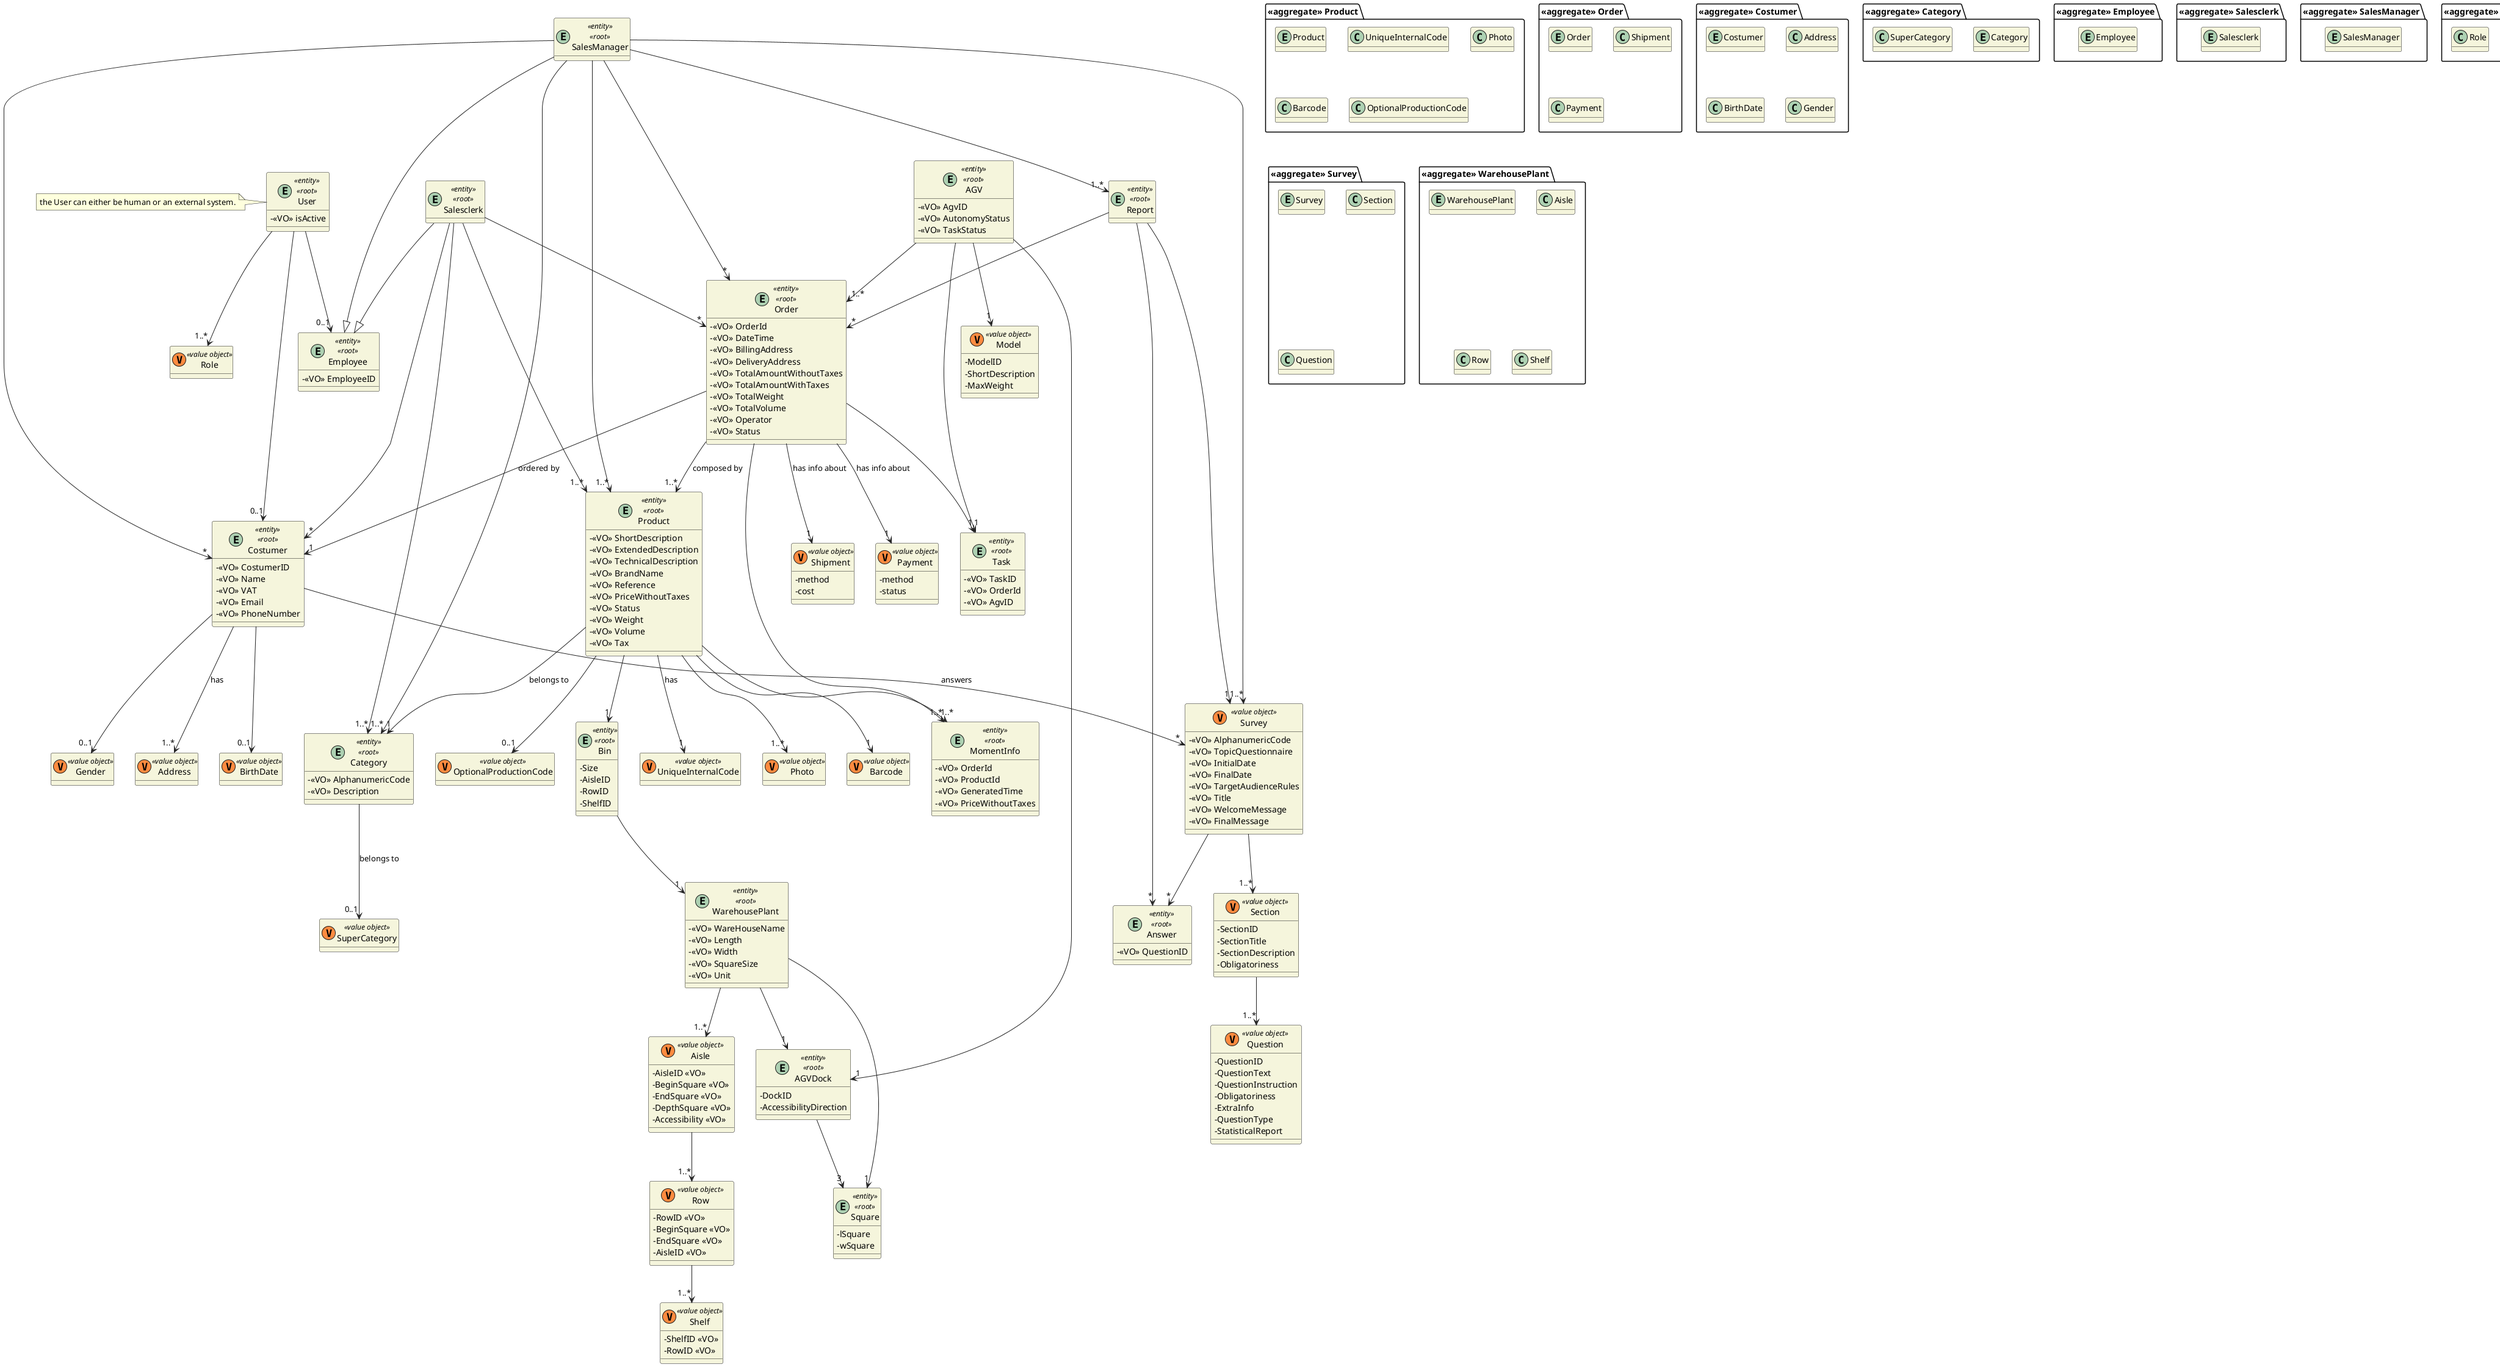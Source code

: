 @startuml

skinparam classAttributeIconSize 0
hide empty attributes
skinparam classBackgroundColor beige
skinparam ArrowColor #222222

/'Value Objects represented by C'/
/'class UniqueInternalCode <<value object >>
class Photo <<value object >>'/

package "<<aggregate>> Product" {
    entity Product
    class UniqueInternalCode
    class Photo
    class Barcode
    class OptionalProductionCode
}

package "<<aggregate>> Category" {
    entity Category
    class SuperCategory
}

package "<<aggregate>> Order" {
    entity Order
    class Shipment
    class Payment
}

package "<<aggregate>> Costumer" {
    entity Costumer
    class Address
    class BirthDate
    class Gender
}

package "<<aggregate>> Survey" {
    entity Survey
    class Section
    class Question
}

package "<<aggregate>> Employee" {
    entity Employee
}

package "<<aggregate>> Salesclerk" {
    entity Salesclerk
}

package "<<aggregate>> SalesManager" {
    entity SalesManager
}

package "<<aggregate>> User" {
    entity User
    class Role
}

package "<<aggregate>> AGV" {
    entity AGV
    /'class AGVPosition'/
    class Model
}

package "<<aggregate>> Report" {
    entity Report
}

package "<<aggragte>> Task" {
    entity Task
}

package "<<aggregate>> MomentInfo" {
    entity MomentInfo
}

package "<<aggregate>> Answer" {
    entity Answer
}

package "<<aggregate>> WarehousePlant" {
    entity WarehousePlant
    class Aisle
    class Row
    class Shelf
}

package "<<aggregate>> Square" {
    entity Square
}

package "<<aggregate>> AGVDock" {
    entity AGVDock
}

/'package "<<aggregate>> Tax" {
    entity Tax
}'/

package "<<aggregate>> Bin" {
    entity Bin
}

entity Product <<entity>> <<root>> {
    -<<VO>> ShortDescription
    -<<VO>> ExtendedDescription
    -<<VO>> TechnicalDescription
    -<<VO>> BrandName
    -<<VO>> Reference
    -<<VO>> PriceWithoutTaxes
    -<<VO>> Status /'Available, Temporarily Unavailable, Unavailable'/
    -<<VO>> Weight
    -<<VO>> Volume
    -<<VO>> Tax
}

class UniqueInternalCode <<(V,#FF8B40) value object>>
class Photo <<(V,#FF8B40) value object>>
class Barcode <<(V,#FF8B40) value object>>
class OptionalProductionCode <<(V,#FF8B40) value object>>


entity Category <<entity>> <<root>> {
    -<<VO>> AlphanumericCode
    -<<VO>> Description
}

class SuperCategory <<(V,#FF8B40) value object>>


entity Order <<entity>> <<root>> {
    -<<VO>> OrderId /'automatically generated'/
    -<<VO>> DateTime /'automatically generated na hora do registo do sistema'/
    -<<VO>> BillingAddress
    -<<VO>> DeliveryAddress
    -<<VO>> TotalAmountWithoutTaxes
    -<<VO>> TotalAmountWithTaxes
    -<<VO>> TotalWeight
    -<<VO>> TotalVolume
    -<<VO>> Operator
    -<<VO>> Status /'(CONFIRM WITH CLIENT: registered, payment pending, being prepared on the warehouse, dispatched, delivered by carrier, received by customer)'/
}

/'Representa-se atributos de value objects?'/
class Shipment <<(V,#FF8B40) value object>> {
    -method
    -cost
}

class Payment <<(V,#FF8B40) value object>> {
    -method
    -status
}

entity Costumer <<entity>> <<root>> {
    - <<VO>> CostumerID
    - <<VO>> Name
    - <<VO>> VAT
    - <<VO>> Email
    - <<VO>> PhoneNumber
    /'- <<VO>> BirthDate'/ /'optional'/
    /'- <<VO>> Gender'/ /'optional'/
}

class BirthDate <<(V,#FF8B40) value object>> {}
class Gender <<(V,#FF8B40) value object>> {}


entity Employee <<entity>> <<root>> {
    - <<VO>> EmployeeID
}

entity Salesclerk <<entity>> <<root>> {

}

entity SalesManager <<entity>> <<root>> {

}

entity User <<entity>> <<root>> {
    - <<VO>> isActive
}

entity User
note left: the User can either be human or an external system.

entity Survey <<(V,#FF8B40) value object>> {
    - <<VO>> AlphanumericCode
    - <<VO>> TopicQuestionnaire
    - <<VO>> InitialDate
    - <<VO>> FinalDate
    - <<VO>> TargetAudienceRules
    - <<VO>> Title
    - <<VO>> WelcomeMessage
    - <<VO>> FinalMessage
}

entity AGV <<entity>> <<root>> {
    - <<VO>> AgvID
    - <<VO>> AutonomyStatus /' number of hours left until it runs out of battery '/
    - <<VO>> TaskStatus /' free charging or occupied '/
}

entity Report <<entity>> <<root>> {

}

entity Task <<entity>> <<root>>{
    - <<VO>> TaskID
    - <<VO>> OrderId
    - <<VO>> AgvID
}

entity MomentInfo <<entity>> <<root>> {
    - <<VO>> OrderId
    - <<VO>> ProductId
    - <<VO>> GeneratedTime
    - <<VO>> PriceWithoutTaxes

    /'- <<VO>> Weight'/
}

entity Answer <<entity>> <<root>> {
    - <<VO>> QuestionID
  /'- <<VO>> resposta tipo?'/
}

class Model <<(V,#FF8B40) value object>> {
    - ModelID
    - ShortDescription
    - MaxWeight
}

entity AGVDock <<entity>> <<root>> {
    - DockID
    - AccessibilityDirection
}

/'class AGVPosition <<(V,#FF8B40) value object>> {

}'/

entity Square <<entity>> <<root>> {
    - lSquare
    - wSquare
}

entity Bin <<entity>> <<root>> {
    - Size
    - AisleID
    - RowID
    - ShelfID
}

class Section <<(V,#FF8B40) value object>> {
    - SectionID
    - SectionTitle
    - SectionDescription
    - Obligatoriness
}

class Question <<(V,#FF8B40) value object>> {
    - QuestionID
    - QuestionText
    - QuestionInstruction /' optional '/
    - Obligatoriness
    - ExtraInfo /' optional '/
    - QuestionType /' (free text, multiple choices, multiple choice with input  value, ordering/ranking choices, single choice, singe choice with input value,   numeric, sorting options, scaling options) '/
    - StatisticalReport
}

entity WarehousePlant <<entity>> <<root>> {
    - <<VO>> WareHouseName
    - <<VO>> Length
    - <<VO>> Width
    - <<VO>> SquareSize
    - <<VO>> Unit
}

class Aisle <<(V,#FF8B40) value object>> {
    - AisleID <<VO>>
    - BeginSquare <<VO>>
    - EndSquare <<VO>>
    - DepthSquare <<VO>>
    - Accessibility <<VO>>
}

class Row <<(V,#FF8B40) value object>> {
    - RowID <<VO>>
    - BeginSquare <<VO>>
    - EndSquare <<VO>>
    - AisleID <<VO>>
}

class Shelf <<(V,#FF8B40) value object>> {
    - ShelfID <<VO>>
    - RowID <<VO>>
}

/' class Warehouse <<(V,#FF8B40) value object>> {
    - WarehousePlant <<VO>>
    - Status <<VO>>
    - Description <<VO>>
    - WarehouseLength <<VO>>
    - WarehouseWidth <<VO>>
}

class Corridor <<(V,#FF8B40) value object>> {
    - CorridorID <<VO>>
    - BeginSquare <<VO>>
    - EndSquare <<VO>>
    - DepthSquare <<VO>>
    - AccessibilityDirection <<VO>>
}

class StorageArea <<(V,#FF8B40) value object>> {
    - StorageAreaID <<VO>>
} '/

class Address <<(V,#FF8B40) value object>> {

}

class Role <<(V,#FF8B40) value object>> {

}

/' class TaxService <<(S, orchid) value object>> {

} '/

Product --> "1" UniqueInternalCode : has
Product --> "1..*" Photo
Product --> "1" Barcode
Product --> "0..1" OptionalProductionCode
Product --> "1" Category : belongs to

Category --> "0..1" SuperCategory : belongs to

Order --> "1" Costumer : ordered by
Order --> "1..*" Product : composed by
Order --> "1" Shipment : has info about
Order --> "1" Payment : has info about

Costumer --> "1..*" Address : has
Costumer --> "*" Survey: answers
Costumer --> "0..1" BirthDate
Costumer --> "0..1" Gender

Salesclerk --> "*" Costumer
Salesclerk --> "*" Order
Salesclerk --|> Employee
Salesclerk --> "1..*" Product
Salesclerk --> "1..*" Category

SalesManager --> "*" Costumer
SalesManager --> "*" Order
SalesManager -|> Employee
SalesManager --> "1..*" Product
SalesManager --> "1..*" Category
SalesManager --> "1..*" Survey
SalesManager ---> "1..*" Report

User --> "1..*" Role
User --> "0..1" Employee
User --> "0..1" Costumer

WarehousePlant --> "1..*" Aisle
Aisle --> "1..*" Row
Row --> "1..*" Shelf
WarehousePlant --> "1" Square
WarehousePlant --> "1" AGVDock
/'StorageArea --> "1" Row
StorageArea --> "1" Shelf
StorageArea --> "1..*" Bin '/

Product --> "1" Bin
/'Product --> "1" Tax'/

Bin --> "1" WarehousePlant

AGV --> "1" Model


AGV --> "1..*" Order
/'AGV --> "1" AGVPosition'/
AGV --> "1" AGVDock

AGVDock --> "3" Square

/'AGVPosition --> "1" Square'/

Report --> "1" Survey
Report --> "*" Order

Survey --> "1..*" Section

Section --> "1..*" Question

Order --> "1" Task
AGV --> "1" Task

Product --> "1..*" MomentInfo
Order --> "1..*" MomentInfo

Survey --> "*" Answer
Report --> "*" Answer

/' TaxService ..> Tax '/

@enduml